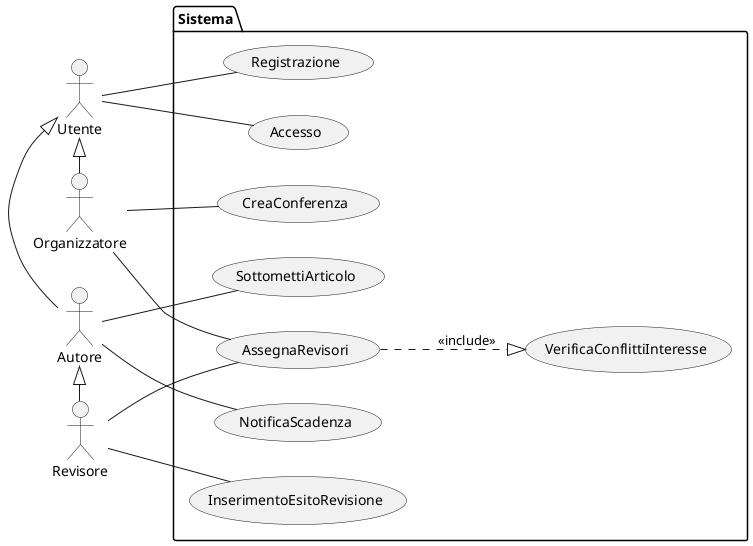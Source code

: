 @startuml
left to right direction
actor Utente
actor Autore
actor Organizzatore
actor Revisore

package Sistema {
	usecase Registrazione
	usecase Accesso
	usecase CreaConferenza
	usecase SottomettiArticolo
	usecase AssegnaRevisori
	usecase NotificaScadenza
	usecase InserimentoEsitoRevisione
	usecase VerificaConflittiInteresse
}

'Definizione ereditarietà tra ruoli
Utente <|- Autore
Utente <|- Organizzatore
Autore <|- Revisore
'Definizione interazione Usecase <-> Attori
Utente -- Registrazione
Utente -- Accesso
Autore -- SottomettiArticolo
Organizzatore -- CreaConferenza
Organizzatore -- AssegnaRevisori
AssegnaRevisori -r- Revisore
Revisore -- InserimentoEsitoRevisione
AssegnaRevisori ..|> VerificaConflittiInteresse: <<include>>
NotificaScadenza -- Autore

@enduml
